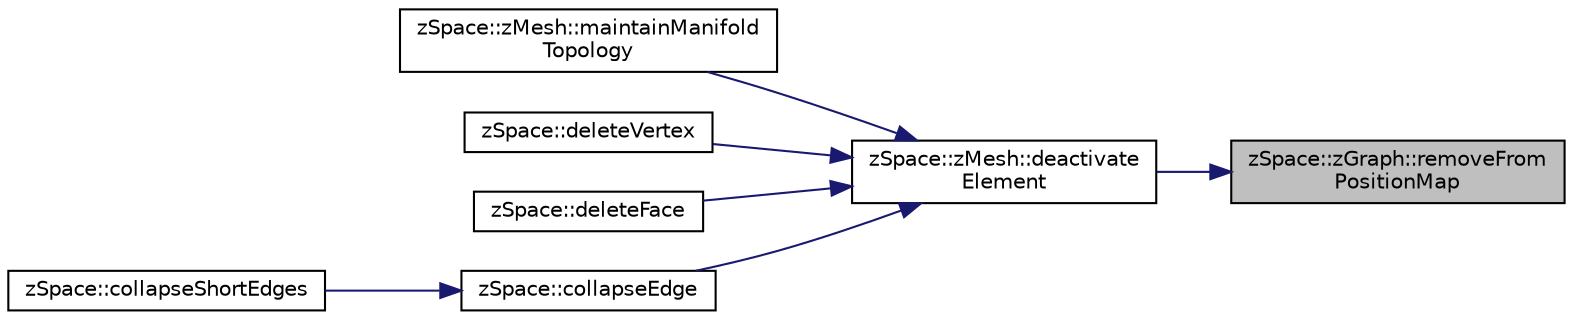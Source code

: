 digraph "zSpace::zGraph::removeFromPositionMap"
{
 // LATEX_PDF_SIZE
  edge [fontname="Helvetica",fontsize="10",labelfontname="Helvetica",labelfontsize="10"];
  node [fontname="Helvetica",fontsize="10",shape=record];
  rankdir="RL";
  Node387 [label="zSpace::zGraph::removeFrom\lPositionMap",height=0.2,width=0.4,color="black", fillcolor="grey75", style="filled", fontcolor="black",tooltip="This method removes the position given by input vector from the positionVertex Map."];
  Node387 -> Node388 [dir="back",color="midnightblue",fontsize="10",style="solid",fontname="Helvetica"];
  Node388 [label="zSpace::zMesh::deactivate\lElement",height=0.2,width=0.4,color="black", fillcolor="white", style="filled",URL="$classz_space_1_1z_mesh.html#aea35829fdb54f511f93cef10c85da66c",tooltip="This method deactivates the input elements from the array connected with the input type."];
  Node388 -> Node389 [dir="back",color="midnightblue",fontsize="10",style="solid",fontname="Helvetica"];
  Node389 [label="zSpace::zMesh::maintainManifold\lTopology",height=0.2,width=0.4,color="black", fillcolor="white", style="filled",URL="$classz_space_1_1z_mesh.html#ae66609043bee62d706443ac5dc47304f",tooltip="This method cleans up the mesh to maintain manifolod topology."];
  Node388 -> Node390 [dir="back",color="midnightblue",fontsize="10",style="solid",fontname="Helvetica"];
  Node390 [label="zSpace::deleteVertex",height=0.2,width=0.4,color="black", fillcolor="white", style="filled",URL="$group__z_mesh_modifiers.html#ga20644ac4933b8ae055b0eb47a9df8420",tooltip="This method deletes the mesh vertex given by the input vertex index."];
  Node388 -> Node391 [dir="back",color="midnightblue",fontsize="10",style="solid",fontname="Helvetica"];
  Node391 [label="zSpace::deleteFace",height=0.2,width=0.4,color="black", fillcolor="white", style="filled",URL="$group__z_mesh_modifiers.html#ga24ab0fcd418ba91e387838fdc4711787",tooltip="This method deletes the mesh face given by the input face index."];
  Node388 -> Node392 [dir="back",color="midnightblue",fontsize="10",style="solid",fontname="Helvetica"];
  Node392 [label="zSpace::collapseEdge",height=0.2,width=0.4,color="black", fillcolor="white", style="filled",URL="$group__z_mesh_modifiers.html#ga77533a4e95924fa8c030ba013eef1ec6",tooltip="This method collapses an edge into a vertex."];
  Node392 -> Node393 [dir="back",color="midnightblue",fontsize="10",style="solid",fontname="Helvetica"];
  Node393 [label="zSpace::collapseShortEdges",height=0.2,width=0.4,color="black", fillcolor="white", style="filled",URL="$group__z_mesh_modifiers.html#ga14350e97740cec4f835125fb286fc071",tooltip="This method collapses an edge shorter than the given minimum edge length value if the collapsing does..."];
}
